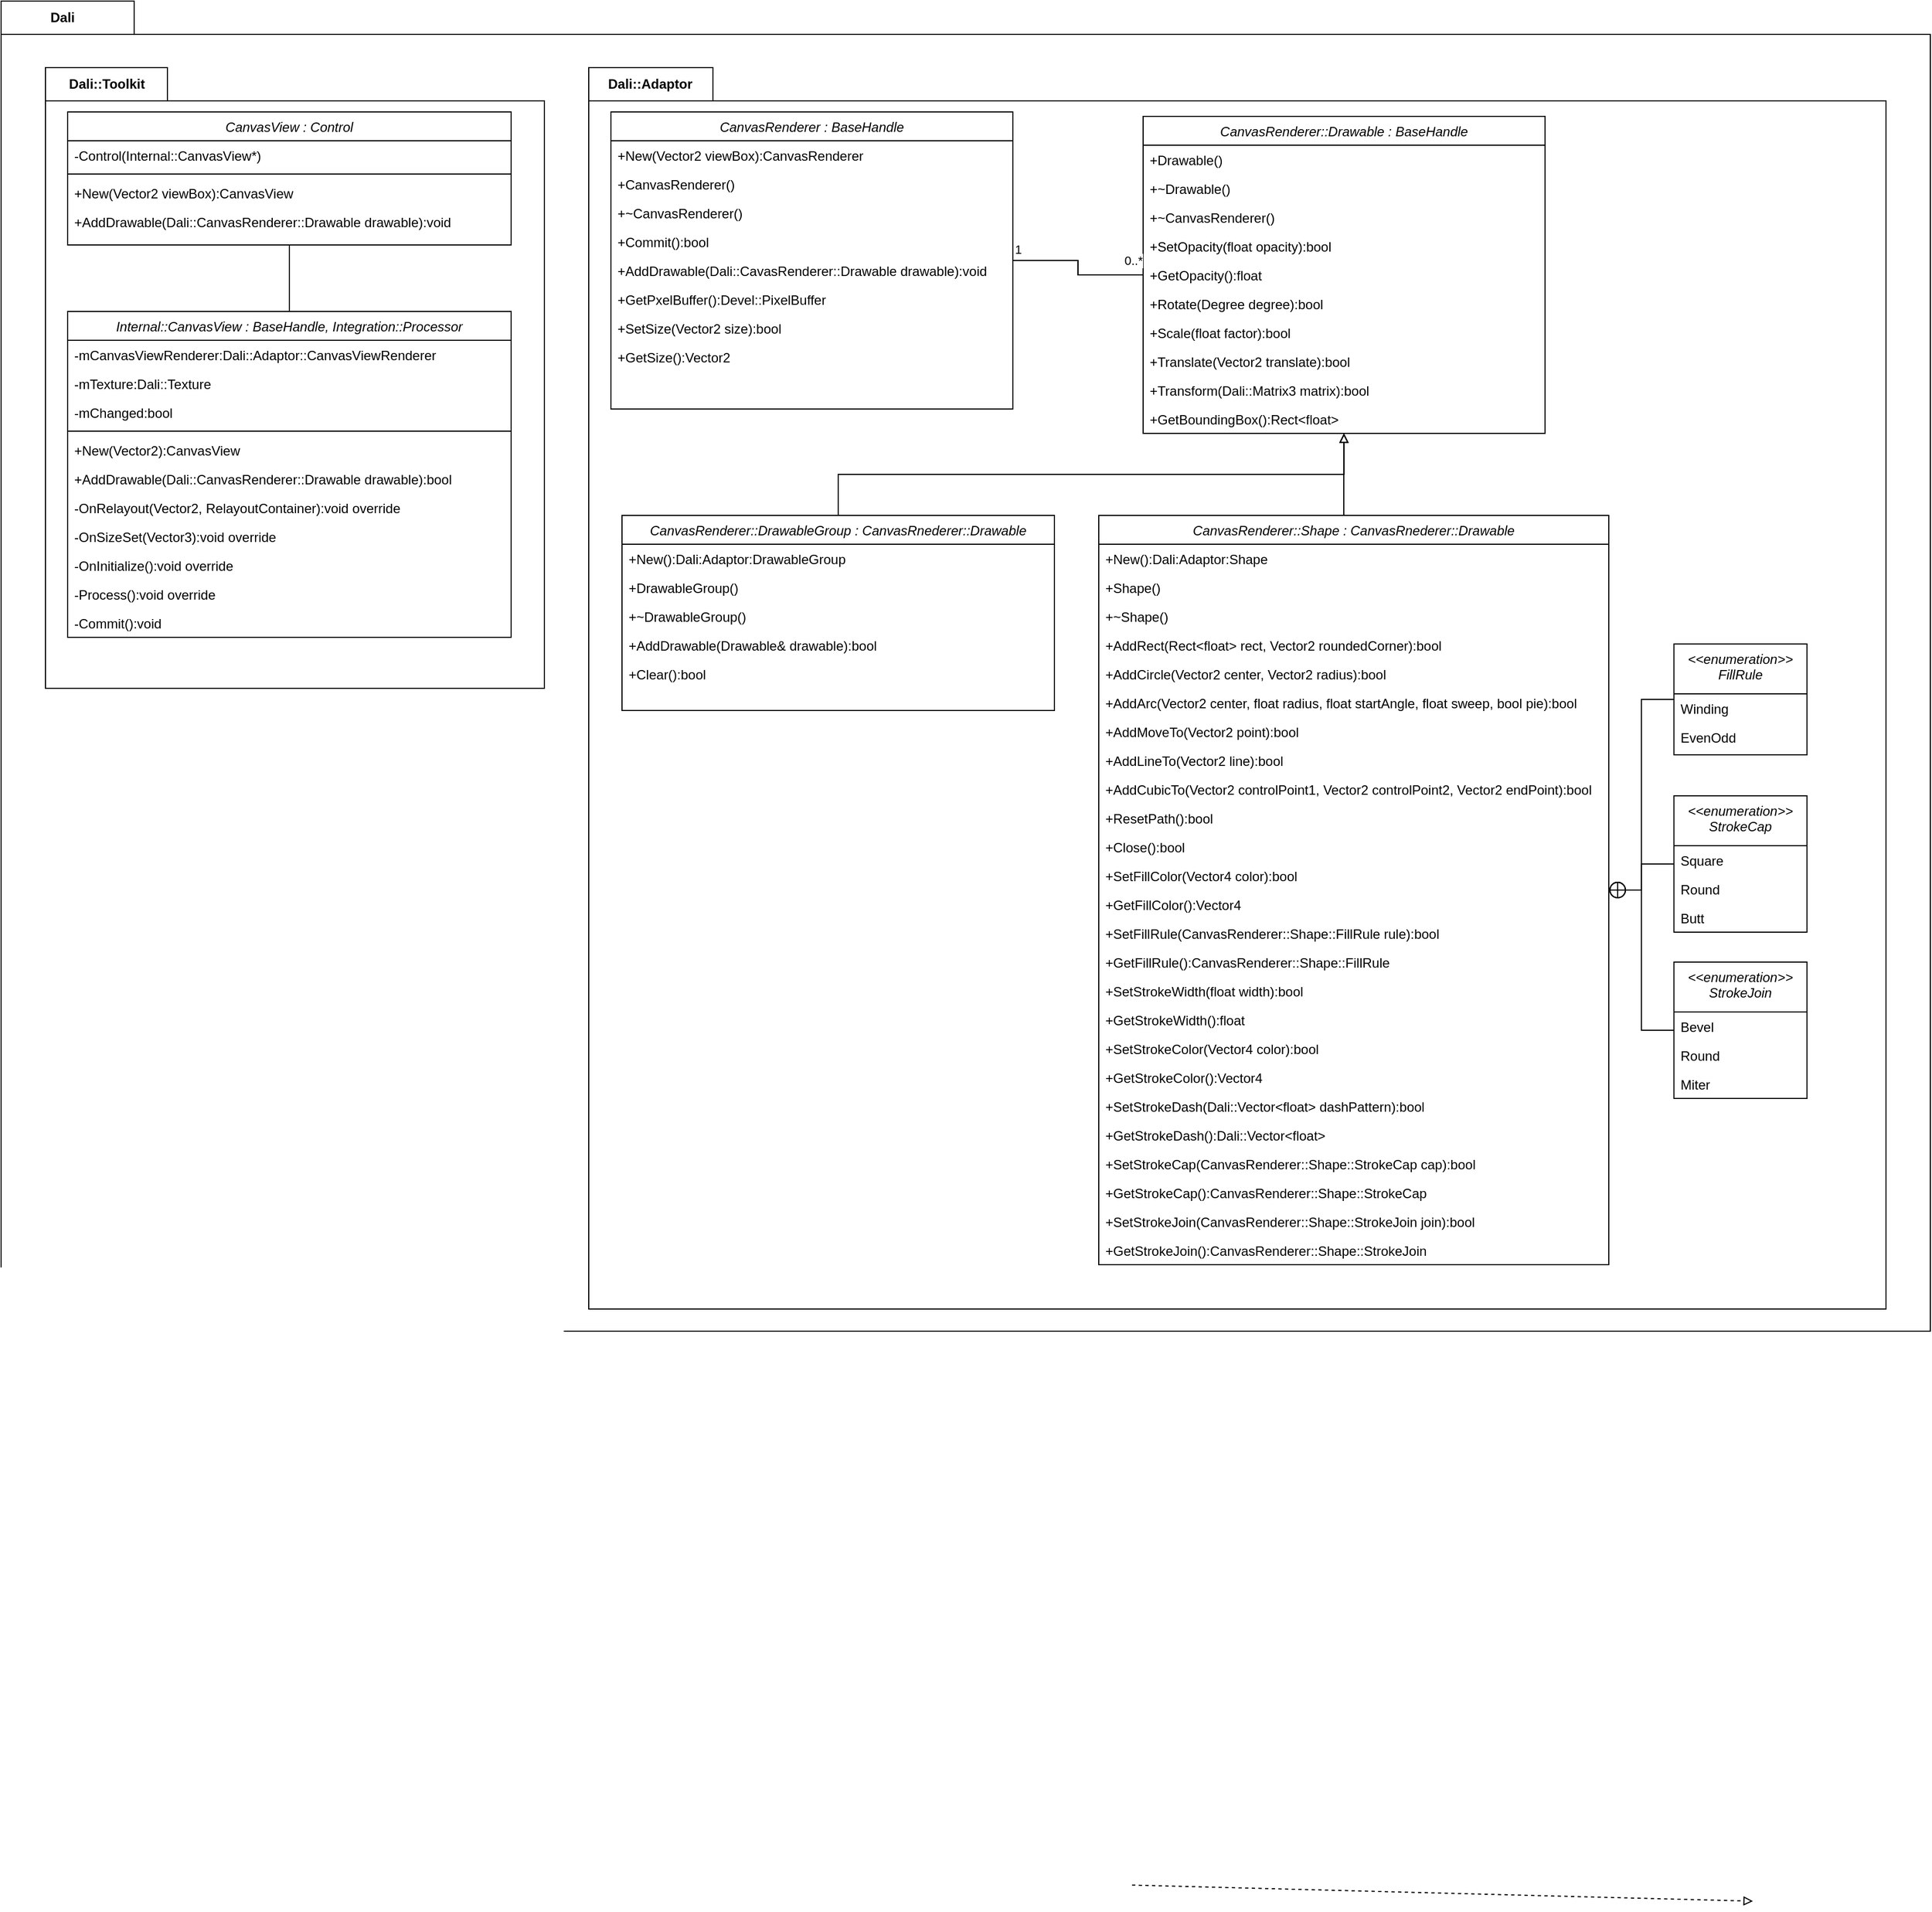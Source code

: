 <mxfile version="14.7.2" type="github">
  <diagram id="C5RBs43oDa-KdzZeNtuy" name="Page-1">
    <mxGraphModel dx="2889" dy="2197" grid="1" gridSize="10" guides="1" tooltips="1" connect="1" arrows="1" fold="1" page="1" pageScale="1" pageWidth="827" pageHeight="1169" math="0" shadow="0">
      <root>
        <mxCell id="WIyWlLk6GJQsqaUBKTNV-0" />
        <mxCell id="WIyWlLk6GJQsqaUBKTNV-1" parent="WIyWlLk6GJQsqaUBKTNV-0" />
        <mxCell id="eUzAyZnh72-U9IO2z-T2-43" style="edgeStyle=orthogonalEdgeStyle;rounded=0;orthogonalLoop=1;jettySize=auto;html=1;exitX=0.5;exitY=0;exitDx=0;exitDy=0;entryX=0.5;entryY=1;entryDx=0;entryDy=0;endArrow=block;endFill=0;strokeWidth=1;jumpSize=6;" parent="WIyWlLk6GJQsqaUBKTNV-1" edge="1">
          <mxGeometry relative="1" as="geometry">
            <mxPoint x="815" y="136" as="targetPoint" />
          </mxGeometry>
        </mxCell>
        <mxCell id="d6Ak8WatT1hv87xGQhPb-93" value="Dali" style="shape=folder;fontStyle=1;tabWidth=110;tabHeight=30;tabPosition=left;html=1;boundedLbl=1;labelInHeader=1;container=1;collapsible=0;recursiveResize=0;" parent="WIyWlLk6GJQsqaUBKTNV-1" vertex="1">
          <mxGeometry x="-360" y="-710" width="1740" height="1200" as="geometry" />
        </mxCell>
        <mxCell id="eUzAyZnh72-U9IO2z-T2-70" value="Dali::Adaptor" style="shape=folder;fontStyle=1;tabWidth=110;tabHeight=30;tabPosition=left;html=1;boundedLbl=1;labelInHeader=1;container=1;collapsible=0;recursiveResize=0;" parent="d6Ak8WatT1hv87xGQhPb-93" vertex="1">
          <mxGeometry x="530" y="60" width="1170" height="1120" as="geometry" />
        </mxCell>
        <mxCell id="zkfFHV4jXpPFQw0GAbJ--0" value="CanvasRenderer : BaseHandle" style="swimlane;fontStyle=2;align=center;verticalAlign=top;childLayout=stackLayout;horizontal=1;startSize=26;horizontalStack=0;resizeParent=1;resizeLast=0;collapsible=1;marginBottom=0;rounded=0;shadow=0;strokeWidth=1;" parent="eUzAyZnh72-U9IO2z-T2-70" vertex="1">
          <mxGeometry x="20" y="40" width="362.5" height="268" as="geometry">
            <mxRectangle x="230" y="140" width="160" height="26" as="alternateBounds" />
          </mxGeometry>
        </mxCell>
        <mxCell id="zkfFHV4jXpPFQw0GAbJ--5" value="+New(Vector2 viewBox):CanvasRenderer" style="text;align=left;verticalAlign=top;spacingLeft=4;spacingRight=4;overflow=hidden;rotatable=0;points=[[0,0.5],[1,0.5]];portConstraint=eastwest;" parent="zkfFHV4jXpPFQw0GAbJ--0" vertex="1">
          <mxGeometry y="26" width="362.5" height="26" as="geometry" />
        </mxCell>
        <mxCell id="eUzAyZnh72-U9IO2z-T2-1" value="+CanvasRenderer()" style="text;align=left;verticalAlign=top;spacingLeft=4;spacingRight=4;overflow=hidden;rotatable=0;points=[[0,0.5],[1,0.5]];portConstraint=eastwest;" parent="zkfFHV4jXpPFQw0GAbJ--0" vertex="1">
          <mxGeometry y="52" width="362.5" height="26" as="geometry" />
        </mxCell>
        <mxCell id="d6Ak8WatT1hv87xGQhPb-125" value="+~CanvasRenderer()" style="text;align=left;verticalAlign=top;spacingLeft=4;spacingRight=4;overflow=hidden;rotatable=0;points=[[0,0.5],[1,0.5]];portConstraint=eastwest;" parent="zkfFHV4jXpPFQw0GAbJ--0" vertex="1">
          <mxGeometry y="78" width="362.5" height="26" as="geometry" />
        </mxCell>
        <mxCell id="d6Ak8WatT1hv87xGQhPb-127" value="+Commit():bool" style="text;align=left;verticalAlign=top;spacingLeft=4;spacingRight=4;overflow=hidden;rotatable=0;points=[[0,0.5],[1,0.5]];portConstraint=eastwest;" parent="zkfFHV4jXpPFQw0GAbJ--0" vertex="1">
          <mxGeometry y="104" width="362.5" height="26" as="geometry" />
        </mxCell>
        <mxCell id="d6Ak8WatT1hv87xGQhPb-126" value="+AddDrawable(Dali::CavasRenderer::Drawable drawable):void" style="text;align=left;verticalAlign=top;spacingLeft=4;spacingRight=4;overflow=hidden;rotatable=0;points=[[0,0.5],[1,0.5]];portConstraint=eastwest;" parent="zkfFHV4jXpPFQw0GAbJ--0" vertex="1">
          <mxGeometry y="130" width="362.5" height="26" as="geometry" />
        </mxCell>
        <mxCell id="d6Ak8WatT1hv87xGQhPb-128" value="+GetPxelBuffer():Devel::PixelBuffer" style="text;align=left;verticalAlign=top;spacingLeft=4;spacingRight=4;overflow=hidden;rotatable=0;points=[[0,0.5],[1,0.5]];portConstraint=eastwest;" parent="zkfFHV4jXpPFQw0GAbJ--0" vertex="1">
          <mxGeometry y="156" width="362.5" height="26" as="geometry" />
        </mxCell>
        <mxCell id="d6Ak8WatT1hv87xGQhPb-129" value="+SetSize(Vector2 size):bool" style="text;align=left;verticalAlign=top;spacingLeft=4;spacingRight=4;overflow=hidden;rotatable=0;points=[[0,0.5],[1,0.5]];portConstraint=eastwest;" parent="zkfFHV4jXpPFQw0GAbJ--0" vertex="1">
          <mxGeometry y="182" width="362.5" height="26" as="geometry" />
        </mxCell>
        <mxCell id="d6Ak8WatT1hv87xGQhPb-130" value="+GetSize():Vector2" style="text;align=left;verticalAlign=top;spacingLeft=4;spacingRight=4;overflow=hidden;rotatable=0;points=[[0,0.5],[1,0.5]];portConstraint=eastwest;" parent="zkfFHV4jXpPFQw0GAbJ--0" vertex="1">
          <mxGeometry y="208" width="362.5" height="26" as="geometry" />
        </mxCell>
        <mxCell id="d6Ak8WatT1hv87xGQhPb-148" value="CanvasRenderer::Drawable : BaseHandle" style="swimlane;fontStyle=2;align=center;verticalAlign=top;childLayout=stackLayout;horizontal=1;startSize=26;horizontalStack=0;resizeParent=1;resizeLast=0;collapsible=1;marginBottom=0;rounded=0;shadow=0;strokeWidth=1;" parent="eUzAyZnh72-U9IO2z-T2-70" vertex="1">
          <mxGeometry x="500" y="44" width="362.5" height="286" as="geometry">
            <mxRectangle x="230" y="140" width="160" height="26" as="alternateBounds" />
          </mxGeometry>
        </mxCell>
        <mxCell id="d6Ak8WatT1hv87xGQhPb-151" value="+Drawable()" style="text;align=left;verticalAlign=top;spacingLeft=4;spacingRight=4;overflow=hidden;rotatable=0;points=[[0,0.5],[1,0.5]];portConstraint=eastwest;" parent="d6Ak8WatT1hv87xGQhPb-148" vertex="1">
          <mxGeometry y="26" width="362.5" height="26" as="geometry" />
        </mxCell>
        <mxCell id="d6Ak8WatT1hv87xGQhPb-152" value="+~Drawable()" style="text;align=left;verticalAlign=top;spacingLeft=4;spacingRight=4;overflow=hidden;rotatable=0;points=[[0,0.5],[1,0.5]];portConstraint=eastwest;" parent="d6Ak8WatT1hv87xGQhPb-148" vertex="1">
          <mxGeometry y="52" width="362.5" height="26" as="geometry" />
        </mxCell>
        <mxCell id="d6Ak8WatT1hv87xGQhPb-153" value="+~CanvasRenderer()" style="text;align=left;verticalAlign=top;spacingLeft=4;spacingRight=4;overflow=hidden;rotatable=0;points=[[0,0.5],[1,0.5]];portConstraint=eastwest;" parent="d6Ak8WatT1hv87xGQhPb-148" vertex="1">
          <mxGeometry y="78" width="362.5" height="26" as="geometry" />
        </mxCell>
        <mxCell id="d6Ak8WatT1hv87xGQhPb-154" value="+SetOpacity(float opacity):bool" style="text;align=left;verticalAlign=top;spacingLeft=4;spacingRight=4;overflow=hidden;rotatable=0;points=[[0,0.5],[1,0.5]];portConstraint=eastwest;" parent="d6Ak8WatT1hv87xGQhPb-148" vertex="1">
          <mxGeometry y="104" width="362.5" height="26" as="geometry" />
        </mxCell>
        <mxCell id="d6Ak8WatT1hv87xGQhPb-155" value="+GetOpacity():float" style="text;align=left;verticalAlign=top;spacingLeft=4;spacingRight=4;overflow=hidden;rotatable=0;points=[[0,0.5],[1,0.5]];portConstraint=eastwest;" parent="d6Ak8WatT1hv87xGQhPb-148" vertex="1">
          <mxGeometry y="130" width="362.5" height="26" as="geometry" />
        </mxCell>
        <mxCell id="d6Ak8WatT1hv87xGQhPb-156" value="+Rotate(Degree degree):bool" style="text;align=left;verticalAlign=top;spacingLeft=4;spacingRight=4;overflow=hidden;rotatable=0;points=[[0,0.5],[1,0.5]];portConstraint=eastwest;" parent="d6Ak8WatT1hv87xGQhPb-148" vertex="1">
          <mxGeometry y="156" width="362.5" height="26" as="geometry" />
        </mxCell>
        <mxCell id="d6Ak8WatT1hv87xGQhPb-157" value="+Scale(float factor):bool" style="text;align=left;verticalAlign=top;spacingLeft=4;spacingRight=4;overflow=hidden;rotatable=0;points=[[0,0.5],[1,0.5]];portConstraint=eastwest;" parent="d6Ak8WatT1hv87xGQhPb-148" vertex="1">
          <mxGeometry y="182" width="362.5" height="26" as="geometry" />
        </mxCell>
        <mxCell id="d6Ak8WatT1hv87xGQhPb-158" value="+Translate(Vector2 translate):bool" style="text;align=left;verticalAlign=top;spacingLeft=4;spacingRight=4;overflow=hidden;rotatable=0;points=[[0,0.5],[1,0.5]];portConstraint=eastwest;" parent="d6Ak8WatT1hv87xGQhPb-148" vertex="1">
          <mxGeometry y="208" width="362.5" height="26" as="geometry" />
        </mxCell>
        <mxCell id="d6Ak8WatT1hv87xGQhPb-159" value="+Transform(Dali::Matrix3 matrix):bool" style="text;align=left;verticalAlign=top;spacingLeft=4;spacingRight=4;overflow=hidden;rotatable=0;points=[[0,0.5],[1,0.5]];portConstraint=eastwest;" parent="d6Ak8WatT1hv87xGQhPb-148" vertex="1">
          <mxGeometry y="234" width="362.5" height="26" as="geometry" />
        </mxCell>
        <mxCell id="8q--UgSvbUHU4zD4hHSI-37" value="+GetBoundingBox():Rect&lt;float&gt;" style="text;align=left;verticalAlign=top;spacingLeft=4;spacingRight=4;overflow=hidden;rotatable=0;points=[[0,0.5],[1,0.5]];portConstraint=eastwest;" vertex="1" parent="d6Ak8WatT1hv87xGQhPb-148">
          <mxGeometry y="260" width="362.5" height="26" as="geometry" />
        </mxCell>
        <mxCell id="8q--UgSvbUHU4zD4hHSI-38" style="edgeStyle=orthogonalEdgeStyle;rounded=0;orthogonalLoop=1;jettySize=auto;html=1;endArrow=block;endFill=0;" edge="1" parent="eUzAyZnh72-U9IO2z-T2-70" source="d6Ak8WatT1hv87xGQhPb-382" target="d6Ak8WatT1hv87xGQhPb-148">
          <mxGeometry relative="1" as="geometry">
            <Array as="points">
              <mxPoint x="681" y="380" />
              <mxPoint x="681" y="380" />
            </Array>
          </mxGeometry>
        </mxCell>
        <mxCell id="d6Ak8WatT1hv87xGQhPb-382" value="CanvasRenderer::Shape : CanvasRnederer::Drawable" style="swimlane;fontStyle=2;align=center;verticalAlign=top;childLayout=stackLayout;horizontal=1;startSize=26;horizontalStack=0;resizeParent=1;resizeLast=0;collapsible=1;marginBottom=0;rounded=0;shadow=0;strokeWidth=1;" parent="eUzAyZnh72-U9IO2z-T2-70" vertex="1">
          <mxGeometry x="460" y="404" width="460" height="676" as="geometry">
            <mxRectangle x="230" y="140" width="160" height="26" as="alternateBounds" />
          </mxGeometry>
        </mxCell>
        <mxCell id="d6Ak8WatT1hv87xGQhPb-781" value="+New():Dali:Adaptor:Shape" style="text;align=left;verticalAlign=top;spacingLeft=4;spacingRight=4;overflow=hidden;rotatable=0;points=[[0,0.5],[1,0.5]];portConstraint=eastwest;" parent="d6Ak8WatT1hv87xGQhPb-382" vertex="1">
          <mxGeometry y="26" width="460" height="26" as="geometry" />
        </mxCell>
        <mxCell id="d6Ak8WatT1hv87xGQhPb-383" value="+Shape()" style="text;align=left;verticalAlign=top;spacingLeft=4;spacingRight=4;overflow=hidden;rotatable=0;points=[[0,0.5],[1,0.5]];portConstraint=eastwest;" parent="d6Ak8WatT1hv87xGQhPb-382" vertex="1">
          <mxGeometry y="52" width="460" height="26" as="geometry" />
        </mxCell>
        <mxCell id="d6Ak8WatT1hv87xGQhPb-384" value="+~Shape()" style="text;align=left;verticalAlign=top;spacingLeft=4;spacingRight=4;overflow=hidden;rotatable=0;points=[[0,0.5],[1,0.5]];portConstraint=eastwest;" parent="d6Ak8WatT1hv87xGQhPb-382" vertex="1">
          <mxGeometry y="78" width="460" height="26" as="geometry" />
        </mxCell>
        <mxCell id="d6Ak8WatT1hv87xGQhPb-386" value="+AddRect(Rect&lt;float&gt; rect, Vector2 roundedCorner):bool" style="text;align=left;verticalAlign=top;spacingLeft=4;spacingRight=4;overflow=hidden;rotatable=0;points=[[0,0.5],[1,0.5]];portConstraint=eastwest;" parent="d6Ak8WatT1hv87xGQhPb-382" vertex="1">
          <mxGeometry y="104" width="460" height="26" as="geometry" />
        </mxCell>
        <mxCell id="d6Ak8WatT1hv87xGQhPb-387" value="+AddCircle(Vector2 center, Vector2 radius):bool" style="text;align=left;verticalAlign=top;spacingLeft=4;spacingRight=4;overflow=hidden;rotatable=0;points=[[0,0.5],[1,0.5]];portConstraint=eastwest;" parent="d6Ak8WatT1hv87xGQhPb-382" vertex="1">
          <mxGeometry y="130" width="460" height="26" as="geometry" />
        </mxCell>
        <mxCell id="d6Ak8WatT1hv87xGQhPb-388" value="+AddArc(Vector2 center, float radius, float startAngle, float sweep, bool pie):bool" style="text;align=left;verticalAlign=top;spacingLeft=4;spacingRight=4;overflow=hidden;rotatable=0;points=[[0,0.5],[1,0.5]];portConstraint=eastwest;" parent="d6Ak8WatT1hv87xGQhPb-382" vertex="1">
          <mxGeometry y="156" width="460" height="26" as="geometry" />
        </mxCell>
        <mxCell id="d6Ak8WatT1hv87xGQhPb-389" value="+AddMoveTo(Vector2 point):bool" style="text;align=left;verticalAlign=top;spacingLeft=4;spacingRight=4;overflow=hidden;rotatable=0;points=[[0,0.5],[1,0.5]];portConstraint=eastwest;" parent="d6Ak8WatT1hv87xGQhPb-382" vertex="1">
          <mxGeometry y="182" width="460" height="26" as="geometry" />
        </mxCell>
        <mxCell id="d6Ak8WatT1hv87xGQhPb-390" value="+AddLineTo(Vector2 line):bool" style="text;align=left;verticalAlign=top;spacingLeft=4;spacingRight=4;overflow=hidden;rotatable=0;points=[[0,0.5],[1,0.5]];portConstraint=eastwest;" parent="d6Ak8WatT1hv87xGQhPb-382" vertex="1">
          <mxGeometry y="208" width="460" height="26" as="geometry" />
        </mxCell>
        <mxCell id="d6Ak8WatT1hv87xGQhPb-391" value="+AddCubicTo(Vector2 controlPoint1, Vector2 controlPoint2, Vector2 endPoint):bool" style="text;align=left;verticalAlign=top;spacingLeft=4;spacingRight=4;overflow=hidden;rotatable=0;points=[[0,0.5],[1,0.5]];portConstraint=eastwest;" parent="d6Ak8WatT1hv87xGQhPb-382" vertex="1">
          <mxGeometry y="234" width="460" height="26" as="geometry" />
        </mxCell>
        <mxCell id="2J2DLM0OzAeDPoUzJUyp-0" value="+ResetPath():bool" style="text;align=left;verticalAlign=top;spacingLeft=4;spacingRight=4;overflow=hidden;rotatable=0;points=[[0,0.5],[1,0.5]];portConstraint=eastwest;" parent="d6Ak8WatT1hv87xGQhPb-382" vertex="1">
          <mxGeometry y="260" width="460" height="26" as="geometry" />
        </mxCell>
        <mxCell id="d6Ak8WatT1hv87xGQhPb-392" value="+Close():bool" style="text;align=left;verticalAlign=top;spacingLeft=4;spacingRight=4;overflow=hidden;rotatable=0;points=[[0,0.5],[1,0.5]];portConstraint=eastwest;" parent="d6Ak8WatT1hv87xGQhPb-382" vertex="1">
          <mxGeometry y="286" width="460" height="26" as="geometry" />
        </mxCell>
        <mxCell id="d6Ak8WatT1hv87xGQhPb-396" value="+SetFillColor(Vector4 color):bool" style="text;align=left;verticalAlign=top;spacingLeft=4;spacingRight=4;overflow=hidden;rotatable=0;points=[[0,0.5],[1,0.5]];portConstraint=eastwest;" parent="d6Ak8WatT1hv87xGQhPb-382" vertex="1">
          <mxGeometry y="312" width="460" height="26" as="geometry" />
        </mxCell>
        <mxCell id="d6Ak8WatT1hv87xGQhPb-395" value="+GetFillColor():Vector4" style="text;align=left;verticalAlign=top;spacingLeft=4;spacingRight=4;overflow=hidden;rotatable=0;points=[[0,0.5],[1,0.5]];portConstraint=eastwest;" parent="d6Ak8WatT1hv87xGQhPb-382" vertex="1">
          <mxGeometry y="338" width="460" height="26" as="geometry" />
        </mxCell>
        <mxCell id="d6Ak8WatT1hv87xGQhPb-398" value="+SetFillRule(CanvasRenderer::Shape::FillRule rule):bool" style="text;align=left;verticalAlign=top;spacingLeft=4;spacingRight=4;overflow=hidden;rotatable=0;points=[[0,0.5],[1,0.5]];portConstraint=eastwest;" parent="d6Ak8WatT1hv87xGQhPb-382" vertex="1">
          <mxGeometry y="364" width="460" height="26" as="geometry" />
        </mxCell>
        <mxCell id="d6Ak8WatT1hv87xGQhPb-400" value="+GetFillRule():CanvasRenderer::Shape::FillRule" style="text;align=left;verticalAlign=top;spacingLeft=4;spacingRight=4;overflow=hidden;rotatable=0;points=[[0,0.5],[1,0.5]];portConstraint=eastwest;" parent="d6Ak8WatT1hv87xGQhPb-382" vertex="1">
          <mxGeometry y="390" width="460" height="26" as="geometry" />
        </mxCell>
        <mxCell id="d6Ak8WatT1hv87xGQhPb-394" value="+SetStrokeWidth(float width):bool" style="text;align=left;verticalAlign=top;spacingLeft=4;spacingRight=4;overflow=hidden;rotatable=0;points=[[0,0.5],[1,0.5]];portConstraint=eastwest;" parent="d6Ak8WatT1hv87xGQhPb-382" vertex="1">
          <mxGeometry y="416" width="460" height="26" as="geometry" />
        </mxCell>
        <mxCell id="d6Ak8WatT1hv87xGQhPb-399" value="+GetStrokeWidth():float" style="text;align=left;verticalAlign=top;spacingLeft=4;spacingRight=4;overflow=hidden;rotatable=0;points=[[0,0.5],[1,0.5]];portConstraint=eastwest;" parent="d6Ak8WatT1hv87xGQhPb-382" vertex="1">
          <mxGeometry y="442" width="460" height="26" as="geometry" />
        </mxCell>
        <mxCell id="d6Ak8WatT1hv87xGQhPb-401" value="+SetStrokeColor(Vector4 color):bool" style="text;align=left;verticalAlign=top;spacingLeft=4;spacingRight=4;overflow=hidden;rotatable=0;points=[[0,0.5],[1,0.5]];portConstraint=eastwest;" parent="d6Ak8WatT1hv87xGQhPb-382" vertex="1">
          <mxGeometry y="468" width="460" height="26" as="geometry" />
        </mxCell>
        <mxCell id="d6Ak8WatT1hv87xGQhPb-405" value="+GetStrokeColor():Vector4" style="text;align=left;verticalAlign=top;spacingLeft=4;spacingRight=4;overflow=hidden;rotatable=0;points=[[0,0.5],[1,0.5]];portConstraint=eastwest;" parent="d6Ak8WatT1hv87xGQhPb-382" vertex="1">
          <mxGeometry y="494" width="460" height="26" as="geometry" />
        </mxCell>
        <mxCell id="d6Ak8WatT1hv87xGQhPb-406" value="+SetStrokeDash(Dali::Vector&lt;float&gt; dashPattern):bool" style="text;align=left;verticalAlign=top;spacingLeft=4;spacingRight=4;overflow=hidden;rotatable=0;points=[[0,0.5],[1,0.5]];portConstraint=eastwest;" parent="d6Ak8WatT1hv87xGQhPb-382" vertex="1">
          <mxGeometry y="520" width="460" height="26" as="geometry" />
        </mxCell>
        <mxCell id="d6Ak8WatT1hv87xGQhPb-403" value="+GetStrokeDash():Dali::Vector&lt;float&gt;" style="text;align=left;verticalAlign=top;spacingLeft=4;spacingRight=4;overflow=hidden;rotatable=0;points=[[0,0.5],[1,0.5]];portConstraint=eastwest;" parent="d6Ak8WatT1hv87xGQhPb-382" vertex="1">
          <mxGeometry y="546" width="460" height="26" as="geometry" />
        </mxCell>
        <mxCell id="d6Ak8WatT1hv87xGQhPb-404" value="+SetStrokeCap(CanvasRenderer::Shape::StrokeCap cap):bool" style="text;align=left;verticalAlign=top;spacingLeft=4;spacingRight=4;overflow=hidden;rotatable=0;points=[[0,0.5],[1,0.5]];portConstraint=eastwest;" parent="d6Ak8WatT1hv87xGQhPb-382" vertex="1">
          <mxGeometry y="572" width="460" height="26" as="geometry" />
        </mxCell>
        <mxCell id="d6Ak8WatT1hv87xGQhPb-397" value="+GetStrokeCap():CanvasRenderer::Shape::StrokeCap" style="text;align=left;verticalAlign=top;spacingLeft=4;spacingRight=4;overflow=hidden;rotatable=0;points=[[0,0.5],[1,0.5]];portConstraint=eastwest;" parent="d6Ak8WatT1hv87xGQhPb-382" vertex="1">
          <mxGeometry y="598" width="460" height="26" as="geometry" />
        </mxCell>
        <mxCell id="d6Ak8WatT1hv87xGQhPb-402" value="+SetStrokeJoin(CanvasRenderer::Shape::StrokeJoin join):bool" style="text;align=left;verticalAlign=top;spacingLeft=4;spacingRight=4;overflow=hidden;rotatable=0;points=[[0,0.5],[1,0.5]];portConstraint=eastwest;" parent="d6Ak8WatT1hv87xGQhPb-382" vertex="1">
          <mxGeometry y="624" width="460" height="26" as="geometry" />
        </mxCell>
        <mxCell id="d6Ak8WatT1hv87xGQhPb-393" value="+GetStrokeJoin():CanvasRenderer::Shape::StrokeJoin" style="text;align=left;verticalAlign=top;spacingLeft=4;spacingRight=4;overflow=hidden;rotatable=0;points=[[0,0.5],[1,0.5]];portConstraint=eastwest;" parent="d6Ak8WatT1hv87xGQhPb-382" vertex="1">
          <mxGeometry y="650" width="460" height="26" as="geometry" />
        </mxCell>
        <mxCell id="d6Ak8WatT1hv87xGQhPb-779" value="" style="endArrow=block;html=1;strokeWidth=1;endFill=0;dashed=1;" parent="eUzAyZnh72-U9IO2z-T2-70" edge="1">
          <mxGeometry width="50" height="50" relative="1" as="geometry">
            <mxPoint x="490" y="1639.709" as="sourcePoint" />
            <mxPoint x="1050" y="1654.22" as="targetPoint" />
          </mxGeometry>
        </mxCell>
        <mxCell id="d6Ak8WatT1hv87xGQhPb-1189" style="edgeStyle=orthogonalEdgeStyle;rounded=0;orthogonalLoop=1;jettySize=auto;html=1;endArrow=circlePlus;endFill=0;fontSize=16;" parent="eUzAyZnh72-U9IO2z-T2-70" source="d6Ak8WatT1hv87xGQhPb-1176" target="d6Ak8WatT1hv87xGQhPb-382" edge="1">
          <mxGeometry relative="1" as="geometry" />
        </mxCell>
        <mxCell id="d6Ak8WatT1hv87xGQhPb-1176" value="&lt;&lt;enumeration&gt;&gt;&#xa;FillRule" style="swimlane;fontStyle=2;align=center;verticalAlign=top;childLayout=stackLayout;horizontal=1;startSize=45;horizontalStack=0;resizeParent=1;resizeLast=0;collapsible=1;marginBottom=0;rounded=0;shadow=0;strokeWidth=1;" parent="eUzAyZnh72-U9IO2z-T2-70" vertex="1">
          <mxGeometry x="978.75" y="520" width="120" height="100" as="geometry">
            <mxRectangle x="230" y="140" width="160" height="26" as="alternateBounds" />
          </mxGeometry>
        </mxCell>
        <mxCell id="d6Ak8WatT1hv87xGQhPb-1177" value="Winding" style="text;align=left;verticalAlign=top;spacingLeft=4;spacingRight=4;overflow=hidden;rotatable=0;points=[[0,0.5],[1,0.5]];portConstraint=eastwest;" parent="d6Ak8WatT1hv87xGQhPb-1176" vertex="1">
          <mxGeometry y="45" width="120" height="26" as="geometry" />
        </mxCell>
        <mxCell id="d6Ak8WatT1hv87xGQhPb-1178" value="EvenOdd" style="text;align=left;verticalAlign=top;spacingLeft=4;spacingRight=4;overflow=hidden;rotatable=0;points=[[0,0.5],[1,0.5]];portConstraint=eastwest;" parent="d6Ak8WatT1hv87xGQhPb-1176" vertex="1">
          <mxGeometry y="71" width="120" height="26" as="geometry" />
        </mxCell>
        <mxCell id="d6Ak8WatT1hv87xGQhPb-1190" style="edgeStyle=orthogonalEdgeStyle;rounded=0;orthogonalLoop=1;jettySize=auto;html=1;endArrow=circlePlus;endFill=0;fontSize=16;" parent="eUzAyZnh72-U9IO2z-T2-70" source="d6Ak8WatT1hv87xGQhPb-1180" target="d6Ak8WatT1hv87xGQhPb-382" edge="1">
          <mxGeometry relative="1" as="geometry" />
        </mxCell>
        <mxCell id="d6Ak8WatT1hv87xGQhPb-1180" value="&lt;&lt;enumeration&gt;&gt;&#xa;StrokeCap" style="swimlane;fontStyle=2;align=center;verticalAlign=top;childLayout=stackLayout;horizontal=1;startSize=45;horizontalStack=0;resizeParent=1;resizeLast=0;collapsible=1;marginBottom=0;rounded=0;shadow=0;strokeWidth=1;" parent="eUzAyZnh72-U9IO2z-T2-70" vertex="1">
          <mxGeometry x="978.75" y="657" width="120" height="123" as="geometry">
            <mxRectangle x="230" y="140" width="160" height="26" as="alternateBounds" />
          </mxGeometry>
        </mxCell>
        <mxCell id="d6Ak8WatT1hv87xGQhPb-1181" value="Square" style="text;align=left;verticalAlign=top;spacingLeft=4;spacingRight=4;overflow=hidden;rotatable=0;points=[[0,0.5],[1,0.5]];portConstraint=eastwest;" parent="d6Ak8WatT1hv87xGQhPb-1180" vertex="1">
          <mxGeometry y="45" width="120" height="26" as="geometry" />
        </mxCell>
        <mxCell id="d6Ak8WatT1hv87xGQhPb-1182" value="Round" style="text;align=left;verticalAlign=top;spacingLeft=4;spacingRight=4;overflow=hidden;rotatable=0;points=[[0,0.5],[1,0.5]];portConstraint=eastwest;" parent="d6Ak8WatT1hv87xGQhPb-1180" vertex="1">
          <mxGeometry y="71" width="120" height="26" as="geometry" />
        </mxCell>
        <mxCell id="d6Ak8WatT1hv87xGQhPb-1183" value="Butt" style="text;align=left;verticalAlign=top;spacingLeft=4;spacingRight=4;overflow=hidden;rotatable=0;points=[[0,0.5],[1,0.5]];portConstraint=eastwest;" parent="d6Ak8WatT1hv87xGQhPb-1180" vertex="1">
          <mxGeometry y="97" width="120" height="26" as="geometry" />
        </mxCell>
        <mxCell id="d6Ak8WatT1hv87xGQhPb-1191" style="edgeStyle=orthogonalEdgeStyle;rounded=0;orthogonalLoop=1;jettySize=auto;html=1;endArrow=circlePlus;endFill=0;fontSize=16;" parent="eUzAyZnh72-U9IO2z-T2-70" source="d6Ak8WatT1hv87xGQhPb-1185" target="d6Ak8WatT1hv87xGQhPb-382" edge="1">
          <mxGeometry relative="1" as="geometry" />
        </mxCell>
        <mxCell id="d6Ak8WatT1hv87xGQhPb-1185" value="&lt;&lt;enumeration&gt;&gt;&#xa;StrokeJoin" style="swimlane;fontStyle=2;align=center;verticalAlign=top;childLayout=stackLayout;horizontal=1;startSize=45;horizontalStack=0;resizeParent=1;resizeLast=0;collapsible=1;marginBottom=0;rounded=0;shadow=0;strokeWidth=1;" parent="eUzAyZnh72-U9IO2z-T2-70" vertex="1">
          <mxGeometry x="978.75" y="807" width="120" height="123" as="geometry">
            <mxRectangle x="230" y="140" width="160" height="26" as="alternateBounds" />
          </mxGeometry>
        </mxCell>
        <mxCell id="d6Ak8WatT1hv87xGQhPb-1186" value="Bevel" style="text;align=left;verticalAlign=top;spacingLeft=4;spacingRight=4;overflow=hidden;rotatable=0;points=[[0,0.5],[1,0.5]];portConstraint=eastwest;" parent="d6Ak8WatT1hv87xGQhPb-1185" vertex="1">
          <mxGeometry y="45" width="120" height="26" as="geometry" />
        </mxCell>
        <mxCell id="d6Ak8WatT1hv87xGQhPb-1187" value="Round" style="text;align=left;verticalAlign=top;spacingLeft=4;spacingRight=4;overflow=hidden;rotatable=0;points=[[0,0.5],[1,0.5]];portConstraint=eastwest;" parent="d6Ak8WatT1hv87xGQhPb-1185" vertex="1">
          <mxGeometry y="71" width="120" height="26" as="geometry" />
        </mxCell>
        <mxCell id="d6Ak8WatT1hv87xGQhPb-1188" value="Miter" style="text;align=left;verticalAlign=top;spacingLeft=4;spacingRight=4;overflow=hidden;rotatable=0;points=[[0,0.5],[1,0.5]];portConstraint=eastwest;" parent="d6Ak8WatT1hv87xGQhPb-1185" vertex="1">
          <mxGeometry y="97" width="120" height="26" as="geometry" />
        </mxCell>
        <mxCell id="LCj0cPt76p2CiR1PrpzW-5" value="0..*" style="edgeStyle=orthogonalEdgeStyle;rounded=0;orthogonalLoop=1;jettySize=auto;html=1;endArrow=none;endFill=0;" parent="eUzAyZnh72-U9IO2z-T2-70" source="zkfFHV4jXpPFQw0GAbJ--0" target="d6Ak8WatT1hv87xGQhPb-148" edge="1">
          <mxGeometry x="0.847" y="13" relative="1" as="geometry">
            <mxPoint x="-751" y="169.996" as="sourcePoint" />
            <mxPoint x="-583.5" y="169.996" as="targetPoint" />
            <Array as="points" />
            <mxPoint x="1" as="offset" />
          </mxGeometry>
        </mxCell>
        <mxCell id="LCj0cPt76p2CiR1PrpzW-4" value="1" style="edgeStyle=orthogonalEdgeStyle;rounded=0;orthogonalLoop=1;jettySize=auto;html=1;endArrow=none;endFill=0;" parent="eUzAyZnh72-U9IO2z-T2-70" source="zkfFHV4jXpPFQw0GAbJ--0" target="d6Ak8WatT1hv87xGQhPb-148" edge="1">
          <mxGeometry x="-0.928" y="10" relative="1" as="geometry">
            <mxPoint x="-751" y="169.996" as="sourcePoint" />
            <mxPoint x="-583.5" y="169.996" as="targetPoint" />
            <Array as="points" />
            <mxPoint as="offset" />
          </mxGeometry>
        </mxCell>
        <mxCell id="8q--UgSvbUHU4zD4hHSI-36" style="edgeStyle=orthogonalEdgeStyle;rounded=0;orthogonalLoop=1;jettySize=auto;html=1;endArrow=block;endFill=0;exitX=0.5;exitY=0;exitDx=0;exitDy=0;" edge="1" parent="eUzAyZnh72-U9IO2z-T2-70" source="8q--UgSvbUHU4zD4hHSI-10" target="d6Ak8WatT1hv87xGQhPb-148">
          <mxGeometry relative="1" as="geometry" />
        </mxCell>
        <mxCell id="8q--UgSvbUHU4zD4hHSI-10" value="CanvasRenderer::DrawableGroup : CanvasRnederer::Drawable" style="swimlane;fontStyle=2;align=center;verticalAlign=top;childLayout=stackLayout;horizontal=1;startSize=26;horizontalStack=0;resizeParent=1;resizeLast=0;collapsible=1;marginBottom=0;rounded=0;shadow=0;strokeWidth=1;" vertex="1" parent="eUzAyZnh72-U9IO2z-T2-70">
          <mxGeometry x="30" y="404" width="390" height="176" as="geometry">
            <mxRectangle x="230" y="140" width="160" height="26" as="alternateBounds" />
          </mxGeometry>
        </mxCell>
        <mxCell id="8q--UgSvbUHU4zD4hHSI-11" value="+New():Dali:Adaptor:DrawableGroup" style="text;align=left;verticalAlign=top;spacingLeft=4;spacingRight=4;overflow=hidden;rotatable=0;points=[[0,0.5],[1,0.5]];portConstraint=eastwest;" vertex="1" parent="8q--UgSvbUHU4zD4hHSI-10">
          <mxGeometry y="26" width="390" height="26" as="geometry" />
        </mxCell>
        <mxCell id="8q--UgSvbUHU4zD4hHSI-12" value="+DrawableGroup()" style="text;align=left;verticalAlign=top;spacingLeft=4;spacingRight=4;overflow=hidden;rotatable=0;points=[[0,0.5],[1,0.5]];portConstraint=eastwest;" vertex="1" parent="8q--UgSvbUHU4zD4hHSI-10">
          <mxGeometry y="52" width="390" height="26" as="geometry" />
        </mxCell>
        <mxCell id="8q--UgSvbUHU4zD4hHSI-13" value="+~DrawableGroup()" style="text;align=left;verticalAlign=top;spacingLeft=4;spacingRight=4;overflow=hidden;rotatable=0;points=[[0,0.5],[1,0.5]];portConstraint=eastwest;" vertex="1" parent="8q--UgSvbUHU4zD4hHSI-10">
          <mxGeometry y="78" width="390" height="26" as="geometry" />
        </mxCell>
        <mxCell id="8q--UgSvbUHU4zD4hHSI-14" value="+AddDrawable(Drawable&amp; drawable):bool" style="text;align=left;verticalAlign=top;spacingLeft=4;spacingRight=4;overflow=hidden;rotatable=0;points=[[0,0.5],[1,0.5]];portConstraint=eastwest;" vertex="1" parent="8q--UgSvbUHU4zD4hHSI-10">
          <mxGeometry y="104" width="390" height="26" as="geometry" />
        </mxCell>
        <mxCell id="8q--UgSvbUHU4zD4hHSI-15" value="+Clear():bool" style="text;align=left;verticalAlign=top;spacingLeft=4;spacingRight=4;overflow=hidden;rotatable=0;points=[[0,0.5],[1,0.5]];portConstraint=eastwest;" vertex="1" parent="8q--UgSvbUHU4zD4hHSI-10">
          <mxGeometry y="130" width="390" height="26" as="geometry" />
        </mxCell>
        <mxCell id="d6Ak8WatT1hv87xGQhPb-104" value="Dali::Toolkit" style="shape=folder;fontStyle=1;tabWidth=110;tabHeight=30;tabPosition=left;html=1;boundedLbl=1;labelInHeader=1;container=1;collapsible=0;recursiveResize=0;" parent="d6Ak8WatT1hv87xGQhPb-93" vertex="1">
          <mxGeometry x="40" y="60" width="450" height="560" as="geometry" />
        </mxCell>
        <mxCell id="d6Ak8WatT1hv87xGQhPb-115" value="CanvasView : Control" style="swimlane;fontStyle=2;align=center;verticalAlign=top;childLayout=stackLayout;horizontal=1;startSize=26;horizontalStack=0;resizeParent=1;resizeLast=0;collapsible=1;marginBottom=0;rounded=0;shadow=0;strokeWidth=1;" parent="d6Ak8WatT1hv87xGQhPb-104" vertex="1">
          <mxGeometry x="20" y="40" width="400" height="120" as="geometry">
            <mxRectangle x="230" y="140" width="160" height="26" as="alternateBounds" />
          </mxGeometry>
        </mxCell>
        <mxCell id="d6Ak8WatT1hv87xGQhPb-116" value="-Control(Internal::CanvasView*)" style="text;align=left;verticalAlign=top;spacingLeft=4;spacingRight=4;overflow=hidden;rotatable=0;points=[[0,0.5],[1,0.5]];portConstraint=eastwest;" parent="d6Ak8WatT1hv87xGQhPb-115" vertex="1">
          <mxGeometry y="26" width="400" height="26" as="geometry" />
        </mxCell>
        <mxCell id="d6Ak8WatT1hv87xGQhPb-117" value="" style="line;html=1;strokeWidth=1;align=left;verticalAlign=middle;spacingTop=-1;spacingLeft=3;spacingRight=3;rotatable=0;labelPosition=right;points=[];portConstraint=eastwest;" parent="d6Ak8WatT1hv87xGQhPb-115" vertex="1">
          <mxGeometry y="52" width="400" height="8" as="geometry" />
        </mxCell>
        <mxCell id="d6Ak8WatT1hv87xGQhPb-118" value="+New(Vector2 viewBox):CanvasView" style="text;align=left;verticalAlign=top;spacingLeft=4;spacingRight=4;overflow=hidden;rotatable=0;points=[[0,0.5],[1,0.5]];portConstraint=eastwest;" parent="d6Ak8WatT1hv87xGQhPb-115" vertex="1">
          <mxGeometry y="60" width="400" height="26" as="geometry" />
        </mxCell>
        <mxCell id="d6Ak8WatT1hv87xGQhPb-119" value="+AddDrawable(Dali::CanvasRenderer::Drawable drawable):void" style="text;align=left;verticalAlign=top;spacingLeft=4;spacingRight=4;overflow=hidden;rotatable=0;points=[[0,0.5],[1,0.5]];portConstraint=eastwest;" parent="d6Ak8WatT1hv87xGQhPb-115" vertex="1">
          <mxGeometry y="86" width="400" height="26" as="geometry" />
        </mxCell>
        <mxCell id="d6Ak8WatT1hv87xGQhPb-120" value="" style="endArrow=none;html=1;strokeWidth=1;endFill=0;" parent="d6Ak8WatT1hv87xGQhPb-104" source="d6Ak8WatT1hv87xGQhPb-115" target="d6Ak8WatT1hv87xGQhPb-106" edge="1">
          <mxGeometry width="50" height="50" relative="1" as="geometry">
            <mxPoint x="460" y="300" as="sourcePoint" />
            <mxPoint x="510" y="250" as="targetPoint" />
          </mxGeometry>
        </mxCell>
        <mxCell id="d6Ak8WatT1hv87xGQhPb-121" value="Impl" style="edgeLabel;html=1;align=center;verticalAlign=middle;resizable=0;points=[];" parent="d6Ak8WatT1hv87xGQhPb-120" vertex="1" connectable="0">
          <mxGeometry x="0.784" y="3" relative="1" as="geometry">
            <mxPoint x="-14.07" y="20.29" as="offset" />
          </mxGeometry>
        </mxCell>
        <mxCell id="d6Ak8WatT1hv87xGQhPb-106" value="Internal::CanvasView : BaseHandle, Integration::Processor" style="swimlane;fontStyle=2;align=center;verticalAlign=top;childLayout=stackLayout;horizontal=1;startSize=26;horizontalStack=0;resizeParent=1;resizeLast=0;collapsible=1;marginBottom=0;rounded=0;shadow=0;strokeWidth=1;" parent="d6Ak8WatT1hv87xGQhPb-104" vertex="1">
          <mxGeometry x="20" y="220" width="400" height="294" as="geometry">
            <mxRectangle x="230" y="140" width="160" height="26" as="alternateBounds" />
          </mxGeometry>
        </mxCell>
        <mxCell id="d6Ak8WatT1hv87xGQhPb-123" value="-mCanvasViewRenderer:Dali::Adaptor::CanvasViewRenderer" style="text;align=left;verticalAlign=top;spacingLeft=4;spacingRight=4;overflow=hidden;rotatable=0;points=[[0,0.5],[1,0.5]];portConstraint=eastwest;" parent="d6Ak8WatT1hv87xGQhPb-106" vertex="1">
          <mxGeometry y="26" width="400" height="26" as="geometry" />
        </mxCell>
        <mxCell id="d6Ak8WatT1hv87xGQhPb-107" value="-mTexture:Dali::Texture" style="text;align=left;verticalAlign=top;spacingLeft=4;spacingRight=4;overflow=hidden;rotatable=0;points=[[0,0.5],[1,0.5]];portConstraint=eastwest;" parent="d6Ak8WatT1hv87xGQhPb-106" vertex="1">
          <mxGeometry y="52" width="400" height="26" as="geometry" />
        </mxCell>
        <mxCell id="d6Ak8WatT1hv87xGQhPb-124" value="-mChanged:bool" style="text;align=left;verticalAlign=top;spacingLeft=4;spacingRight=4;overflow=hidden;rotatable=0;points=[[0,0.5],[1,0.5]];portConstraint=eastwest;" parent="d6Ak8WatT1hv87xGQhPb-106" vertex="1">
          <mxGeometry y="78" width="400" height="26" as="geometry" />
        </mxCell>
        <mxCell id="d6Ak8WatT1hv87xGQhPb-108" value="" style="line;html=1;strokeWidth=1;align=left;verticalAlign=middle;spacingTop=-1;spacingLeft=3;spacingRight=3;rotatable=0;labelPosition=right;points=[];portConstraint=eastwest;" parent="d6Ak8WatT1hv87xGQhPb-106" vertex="1">
          <mxGeometry y="104" width="400" height="8" as="geometry" />
        </mxCell>
        <mxCell id="d6Ak8WatT1hv87xGQhPb-109" value="+New(Vector2):CanvasView" style="text;align=left;verticalAlign=top;spacingLeft=4;spacingRight=4;overflow=hidden;rotatable=0;points=[[0,0.5],[1,0.5]];portConstraint=eastwest;" parent="d6Ak8WatT1hv87xGQhPb-106" vertex="1">
          <mxGeometry y="112" width="400" height="26" as="geometry" />
        </mxCell>
        <mxCell id="d6Ak8WatT1hv87xGQhPb-110" value="+AddDrawable(Dali::CanvasRenderer::Drawable drawable):bool" style="text;align=left;verticalAlign=top;spacingLeft=4;spacingRight=4;overflow=hidden;rotatable=0;points=[[0,0.5],[1,0.5]];portConstraint=eastwest;" parent="d6Ak8WatT1hv87xGQhPb-106" vertex="1">
          <mxGeometry y="138" width="400" height="26" as="geometry" />
        </mxCell>
        <mxCell id="d6Ak8WatT1hv87xGQhPb-111" value="-OnRelayout(Vector2, RelayoutContainer):void override" style="text;align=left;verticalAlign=top;spacingLeft=4;spacingRight=4;overflow=hidden;rotatable=0;points=[[0,0.5],[1,0.5]];portConstraint=eastwest;" parent="d6Ak8WatT1hv87xGQhPb-106" vertex="1">
          <mxGeometry y="164" width="400" height="26" as="geometry" />
        </mxCell>
        <mxCell id="d6Ak8WatT1hv87xGQhPb-112" value="-OnSizeSet(Vector3):void override" style="text;align=left;verticalAlign=top;spacingLeft=4;spacingRight=4;overflow=hidden;rotatable=0;points=[[0,0.5],[1,0.5]];portConstraint=eastwest;" parent="d6Ak8WatT1hv87xGQhPb-106" vertex="1">
          <mxGeometry y="190" width="400" height="26" as="geometry" />
        </mxCell>
        <mxCell id="d6Ak8WatT1hv87xGQhPb-113" value="-OnInitialize():void override" style="text;align=left;verticalAlign=top;spacingLeft=4;spacingRight=4;overflow=hidden;rotatable=0;points=[[0,0.5],[1,0.5]];portConstraint=eastwest;" parent="d6Ak8WatT1hv87xGQhPb-106" vertex="1">
          <mxGeometry y="216" width="400" height="26" as="geometry" />
        </mxCell>
        <mxCell id="d6Ak8WatT1hv87xGQhPb-114" value="-Process():void override" style="text;align=left;verticalAlign=top;spacingLeft=4;spacingRight=4;overflow=hidden;rotatable=0;points=[[0,0.5],[1,0.5]];portConstraint=eastwest;" parent="d6Ak8WatT1hv87xGQhPb-106" vertex="1">
          <mxGeometry y="242" width="400" height="26" as="geometry" />
        </mxCell>
        <mxCell id="d6Ak8WatT1hv87xGQhPb-122" value="-Commit():void" style="text;align=left;verticalAlign=top;spacingLeft=4;spacingRight=4;overflow=hidden;rotatable=0;points=[[0,0.5],[1,0.5]];portConstraint=eastwest;" parent="d6Ak8WatT1hv87xGQhPb-106" vertex="1">
          <mxGeometry y="268" width="400" height="26" as="geometry" />
        </mxCell>
      </root>
    </mxGraphModel>
  </diagram>
</mxfile>
